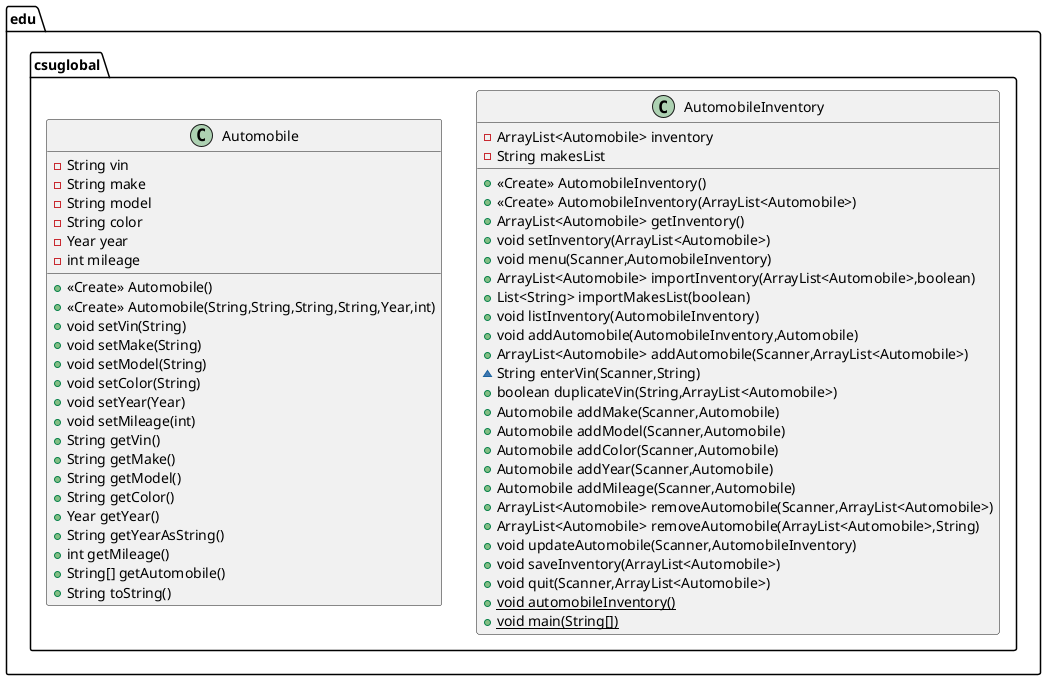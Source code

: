 @startuml
class edu.csuglobal.AutomobileInventory {
- ArrayList<Automobile> inventory
- String makesList
+ <<Create>> AutomobileInventory()
+ <<Create>> AutomobileInventory(ArrayList<Automobile>)
+ ArrayList<Automobile> getInventory()
+ void setInventory(ArrayList<Automobile>)
+ void menu(Scanner,AutomobileInventory)
+ ArrayList<Automobile> importInventory(ArrayList<Automobile>,boolean)
+ List<String> importMakesList(boolean)
+ void listInventory(AutomobileInventory)
+ void addAutomobile(AutomobileInventory,Automobile)
+ ArrayList<Automobile> addAutomobile(Scanner,ArrayList<Automobile>)
~ String enterVin(Scanner,String)
+ boolean duplicateVin(String,ArrayList<Automobile>)
+ Automobile addMake(Scanner,Automobile)
+ Automobile addModel(Scanner,Automobile)
+ Automobile addColor(Scanner,Automobile)
+ Automobile addYear(Scanner,Automobile)
+ Automobile addMileage(Scanner,Automobile)
+ ArrayList<Automobile> removeAutomobile(Scanner,ArrayList<Automobile>)
+ ArrayList<Automobile> removeAutomobile(ArrayList<Automobile>,String)
+ void updateAutomobile(Scanner,AutomobileInventory)
+ void saveInventory(ArrayList<Automobile>)
+ void quit(Scanner,ArrayList<Automobile>)
+ {static} void automobileInventory()
+ {static} void main(String[])
}
class edu.csuglobal.Automobile {
- String vin
- String make
- String model
- String color
- Year year
- int mileage
+ <<Create>> Automobile()
+ <<Create>> Automobile(String,String,String,String,Year,int)
+ void setVin(String)
+ void setMake(String)
+ void setModel(String)
+ void setColor(String)
+ void setYear(Year)
+ void setMileage(int)
+ String getVin()
+ String getMake()
+ String getModel()
+ String getColor()
+ Year getYear()
+ String getYearAsString()
+ int getMileage()
+ String[] getAutomobile()
+ String toString()
}
@enduml